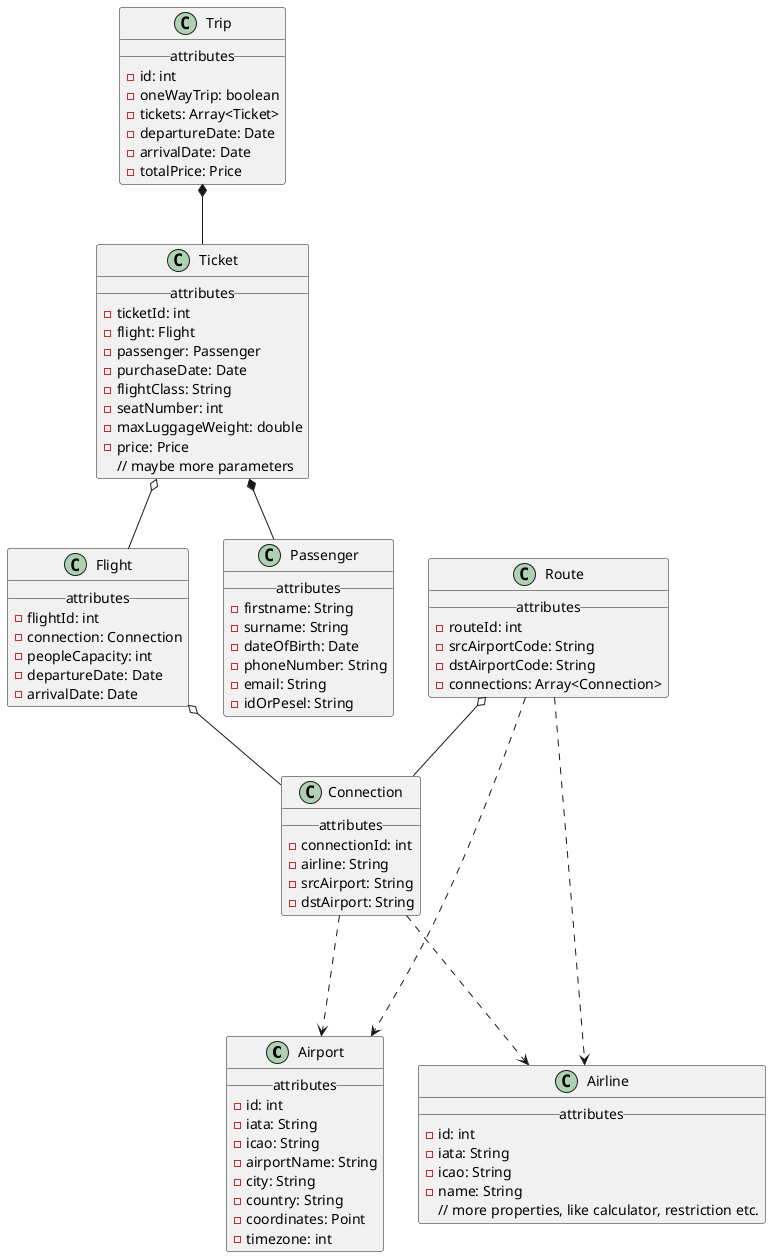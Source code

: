 @startuml entities

class Airport {
  __ attributes __
  - id: int
  - iata: String
  - icao: String
  - airportName: String
  - city: String
  - country: String
  - coordinates: Point
  - timezone: int
}

class Airline {
  __ attributes __
  - id: int
  - iata: String
  - icao: String
  - name: String
  // more properties, like calculator, restriction etc.
}

class Route {
  __ attributes __
  - routeId: int
  - srcAirportCode: String
  - dstAirportCode: String
  - connections: Array<Connection>
}

class Connection {
  __ attributes __
  - connectionId: int
  - airline: String
  - srcAirport: String
  - dstAirport: String
}

class Flight {
  __ attributes __
  - flightId: int
  - connection: Connection
  - peopleCapacity: int
  - departureDate: Date
  - arrivalDate: Date
}

class Ticket {
  __ attributes __
  - ticketId: int
  - flight: Flight
  - passenger: Passenger
  - purchaseDate: Date
  - flightClass: String
  - seatNumber: int
  - maxLuggageWeight: double
  - price: Price
  // maybe more parameters
}

class Passenger {
  __ attributes __
  -firstname: String
  -surname: String
  -dateOfBirth: Date
  -phoneNumber: String
  -email: String
  -idOrPesel: String
}

class Trip {
  __ attributes __
  - id: int
  - oneWayTrip: boolean
  - tickets: Array<Ticket>
  - departureDate: Date
  - arrivalDate: Date
  - totalPrice: Price
}

Route --.> Airport
Route --.> Airline
Route o-- Connection
Connection --.> Airline
Connection --.> Airport
Flight o-- Connection
Ticket o-- Flight
Ticket *-- Passenger
Trip *-- Ticket

@enduml